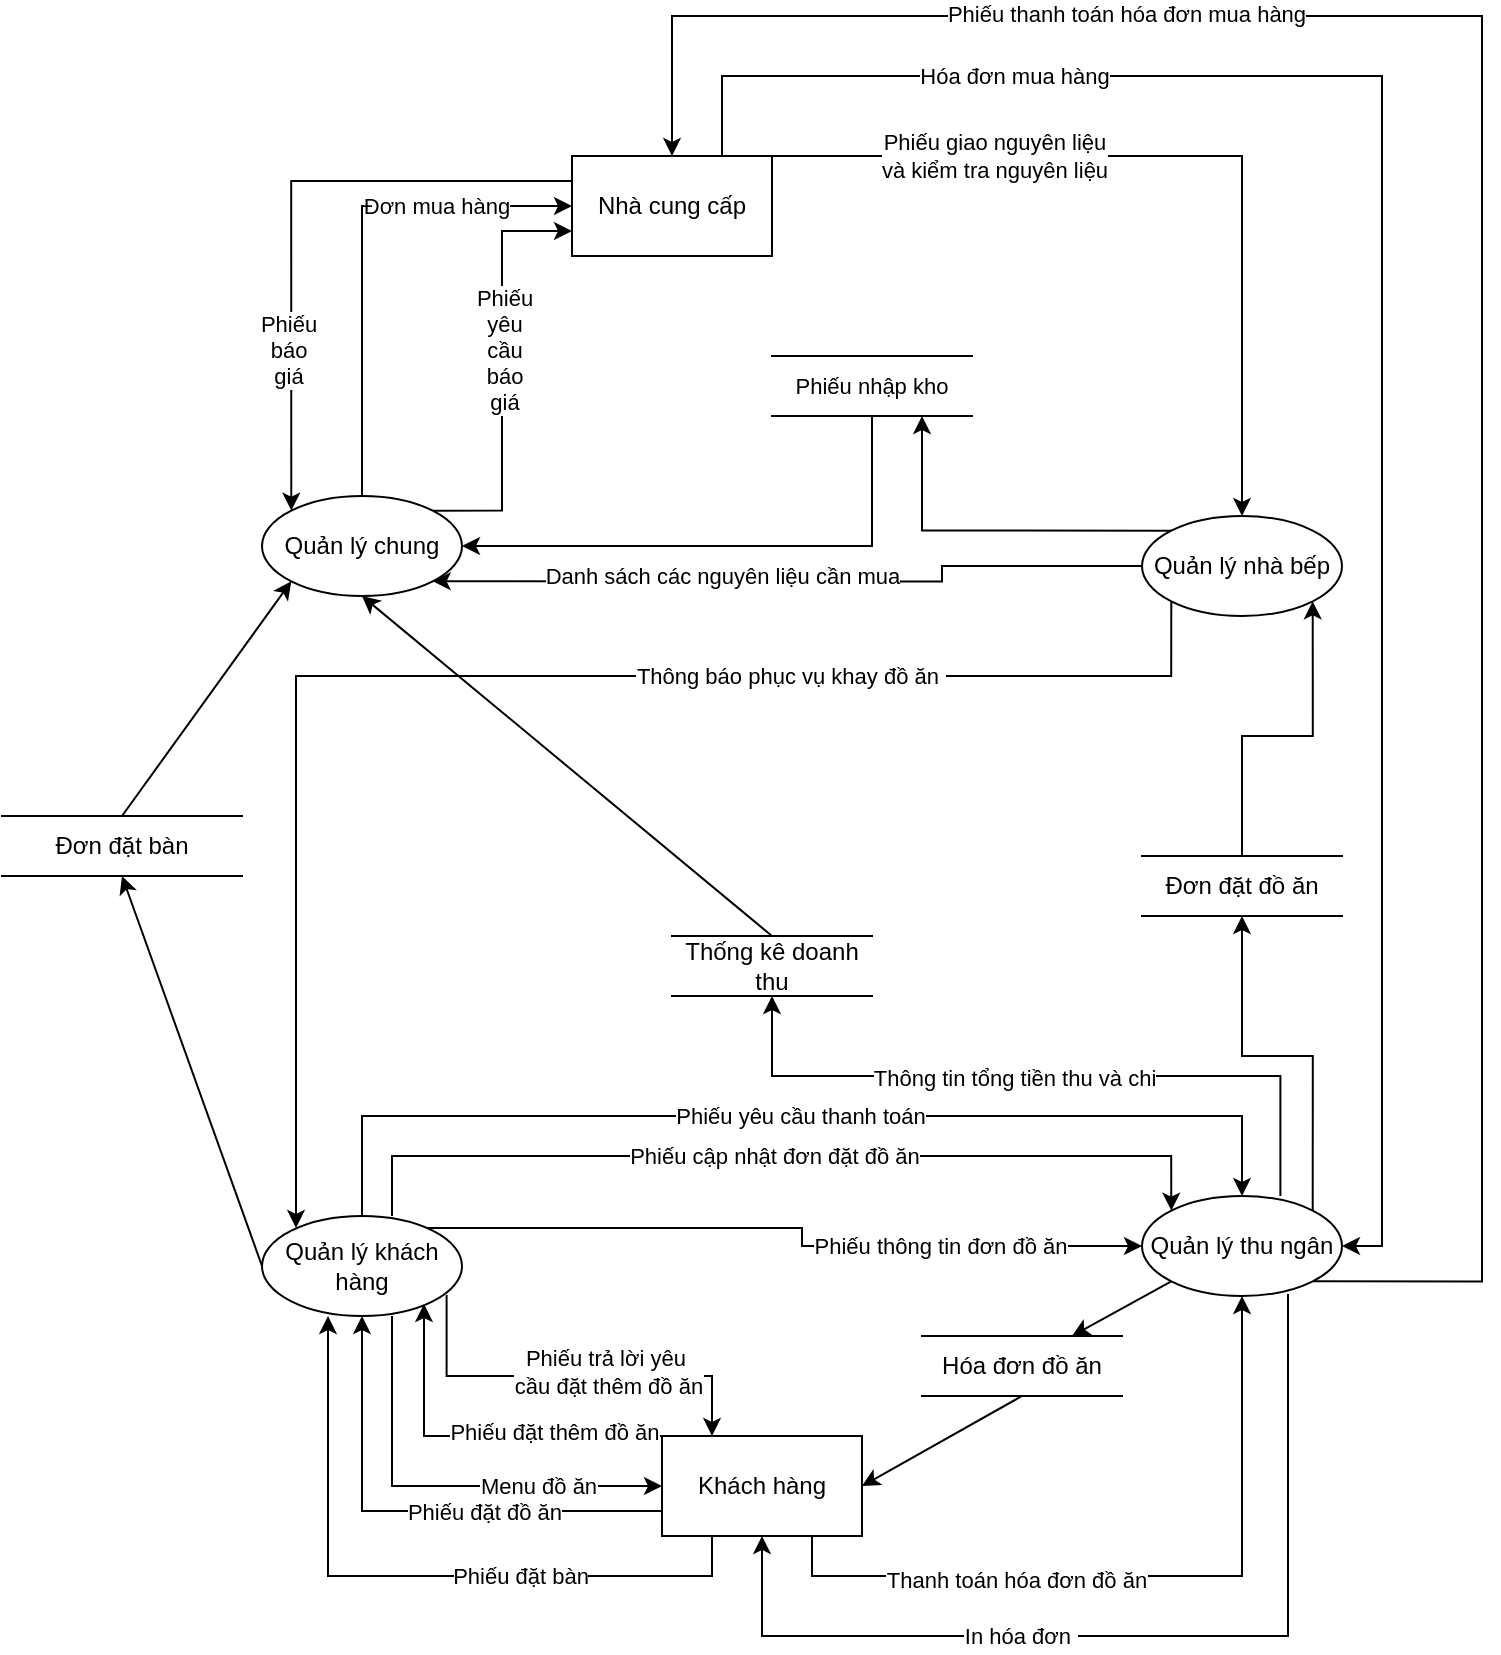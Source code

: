 <mxfile version="22.1.0" type="github">
  <diagram name="Page-1" id="wQ4_0gjlYaH9XEFOojCG">
    <mxGraphModel dx="1518" dy="665" grid="1" gridSize="10" guides="1" tooltips="1" connect="1" arrows="1" fold="1" page="1" pageScale="1" pageWidth="850" pageHeight="1100" math="0" shadow="0">
      <root>
        <mxCell id="0" />
        <mxCell id="1" parent="0" />
        <mxCell id="UnlSmL4kvAHs_l4UPPk3-31" style="edgeStyle=orthogonalEdgeStyle;rounded=0;orthogonalLoop=1;jettySize=auto;html=1;exitX=0;exitY=0;exitDx=0;exitDy=0;entryX=0.75;entryY=1;entryDx=0;entryDy=0;fontFamily=Helvetica;fontSize=11;fontColor=default;" parent="1" source="UnlSmL4kvAHs_l4UPPk3-1" target="UnlSmL4kvAHs_l4UPPk3-28" edge="1">
          <mxGeometry relative="1" as="geometry" />
        </mxCell>
        <mxCell id="UnlSmL4kvAHs_l4UPPk3-35" style="edgeStyle=orthogonalEdgeStyle;rounded=0;orthogonalLoop=1;jettySize=auto;html=1;exitX=0;exitY=0.5;exitDx=0;exitDy=0;entryX=1;entryY=1;entryDx=0;entryDy=0;fontFamily=Helvetica;fontSize=11;fontColor=default;" parent="1" source="UnlSmL4kvAHs_l4UPPk3-1" target="UnlSmL4kvAHs_l4UPPk3-2" edge="1">
          <mxGeometry relative="1" as="geometry">
            <Array as="points">
              <mxPoint x="510" y="435" />
              <mxPoint x="510" y="443" />
            </Array>
          </mxGeometry>
        </mxCell>
        <mxCell id="UnlSmL4kvAHs_l4UPPk3-36" value="Danh sách các nguyên liệu cần mua" style="edgeLabel;html=1;align=center;verticalAlign=middle;resizable=0;points=[];fontSize=11;fontFamily=Helvetica;fontColor=default;" parent="UnlSmL4kvAHs_l4UPPk3-35" vertex="1" connectable="0">
          <mxGeometry x="0.284" relative="1" as="geometry">
            <mxPoint x="15" y="-3" as="offset" />
          </mxGeometry>
        </mxCell>
        <mxCell id="UnlSmL4kvAHs_l4UPPk3-1" value="Quản lý nhà bếp" style="shape=ellipse;html=1;dashed=0;whiteSpace=wrap;perimeter=ellipsePerimeter;" parent="1" vertex="1">
          <mxGeometry x="610" y="410" width="100" height="50" as="geometry" />
        </mxCell>
        <mxCell id="UnlSmL4kvAHs_l4UPPk3-10" style="rounded=0;orthogonalLoop=1;jettySize=auto;html=1;exitX=1;exitY=0;exitDx=0;exitDy=0;entryX=0;entryY=0.75;entryDx=0;entryDy=0;edgeStyle=orthogonalEdgeStyle;" parent="1" source="UnlSmL4kvAHs_l4UPPk3-2" target="UnlSmL4kvAHs_l4UPPk3-7" edge="1">
          <mxGeometry relative="1" as="geometry">
            <Array as="points">
              <mxPoint x="290" y="408" />
              <mxPoint x="290" y="268" />
            </Array>
          </mxGeometry>
        </mxCell>
        <mxCell id="UnlSmL4kvAHs_l4UPPk3-11" value="Phiếu &lt;br&gt;yêu &lt;br&gt;cầu &lt;br&gt;báo &lt;br&gt;giá" style="edgeLabel;html=1;align=center;verticalAlign=middle;resizable=0;points=[];" parent="UnlSmL4kvAHs_l4UPPk3-10" vertex="1" connectable="0">
          <mxGeometry x="0.097" y="-1" relative="1" as="geometry">
            <mxPoint as="offset" />
          </mxGeometry>
        </mxCell>
        <mxCell id="UnlSmL4kvAHs_l4UPPk3-13" style="edgeStyle=orthogonalEdgeStyle;rounded=0;orthogonalLoop=1;jettySize=auto;html=1;exitX=0.5;exitY=0;exitDx=0;exitDy=0;entryX=0;entryY=0.5;entryDx=0;entryDy=0;fontFamily=Helvetica;fontSize=11;fontColor=default;" parent="1" source="UnlSmL4kvAHs_l4UPPk3-2" target="UnlSmL4kvAHs_l4UPPk3-7" edge="1">
          <mxGeometry relative="1" as="geometry" />
        </mxCell>
        <mxCell id="UnlSmL4kvAHs_l4UPPk3-14" value="Đơn mua hàng" style="edgeLabel;html=1;align=center;verticalAlign=middle;resizable=0;points=[];fontSize=11;fontFamily=Helvetica;fontColor=default;" parent="UnlSmL4kvAHs_l4UPPk3-13" vertex="1" connectable="0">
          <mxGeometry x="0.327" y="1" relative="1" as="geometry">
            <mxPoint x="16" y="1" as="offset" />
          </mxGeometry>
        </mxCell>
        <mxCell id="UnlSmL4kvAHs_l4UPPk3-2" value="Quản lý chung" style="shape=ellipse;html=1;dashed=0;whiteSpace=wrap;perimeter=ellipsePerimeter;" parent="1" vertex="1">
          <mxGeometry x="170" y="400" width="100" height="50" as="geometry" />
        </mxCell>
        <mxCell id="UnlSmL4kvAHs_l4UPPk3-8" style="rounded=0;orthogonalLoop=1;jettySize=auto;html=1;exitX=0;exitY=0.5;exitDx=0;exitDy=0;entryX=0.5;entryY=1;entryDx=0;entryDy=0;exitPerimeter=0;" parent="1" source="UnlSmL4kvAHs_l4UPPk3-3" target="UnlSmL4kvAHs_l4UPPk3-5" edge="1">
          <mxGeometry relative="1" as="geometry" />
        </mxCell>
        <mxCell id="lvZsF0uy-z1r5dSxkQGM-8" style="edgeStyle=orthogonalEdgeStyle;rounded=0;orthogonalLoop=1;jettySize=auto;html=1;exitX=0.65;exitY=1;exitDx=0;exitDy=0;exitPerimeter=0;entryX=0;entryY=0.5;entryDx=0;entryDy=0;" edge="1" parent="1" source="UnlSmL4kvAHs_l4UPPk3-3" target="UnlSmL4kvAHs_l4UPPk3-6">
          <mxGeometry relative="1" as="geometry" />
        </mxCell>
        <mxCell id="lvZsF0uy-z1r5dSxkQGM-9" value="Menu đồ ăn" style="edgeLabel;html=1;align=center;verticalAlign=middle;resizable=0;points=[];" vertex="1" connectable="0" parent="lvZsF0uy-z1r5dSxkQGM-8">
          <mxGeometry x="0.433" relative="1" as="geometry">
            <mxPoint as="offset" />
          </mxGeometry>
        </mxCell>
        <mxCell id="lvZsF0uy-z1r5dSxkQGM-13" style="edgeStyle=orthogonalEdgeStyle;rounded=0;orthogonalLoop=1;jettySize=auto;html=1;exitX=0.923;exitY=0.791;exitDx=0;exitDy=0;exitPerimeter=0;entryX=0.25;entryY=0;entryDx=0;entryDy=0;" edge="1" parent="1" source="UnlSmL4kvAHs_l4UPPk3-3" target="UnlSmL4kvAHs_l4UPPk3-6">
          <mxGeometry relative="1" as="geometry">
            <Array as="points">
              <mxPoint x="262" y="840" />
              <mxPoint x="395" y="840" />
            </Array>
          </mxGeometry>
        </mxCell>
        <mxCell id="lvZsF0uy-z1r5dSxkQGM-14" value="Phiếu trả lời yêu&amp;nbsp;&lt;br&gt;cầu đặt thêm đồ ăn" style="edgeLabel;html=1;align=center;verticalAlign=middle;resizable=0;points=[];" vertex="1" connectable="0" parent="lvZsF0uy-z1r5dSxkQGM-13">
          <mxGeometry x="0.184" y="2" relative="1" as="geometry">
            <mxPoint as="offset" />
          </mxGeometry>
        </mxCell>
        <mxCell id="lvZsF0uy-z1r5dSxkQGM-15" style="edgeStyle=orthogonalEdgeStyle;rounded=0;orthogonalLoop=1;jettySize=auto;html=1;exitX=0.81;exitY=0.12;exitDx=0;exitDy=0;exitPerimeter=0;entryX=0;entryY=0.5;entryDx=0;entryDy=0;" edge="1" parent="1" source="UnlSmL4kvAHs_l4UPPk3-3" target="UnlSmL4kvAHs_l4UPPk3-4">
          <mxGeometry relative="1" as="geometry" />
        </mxCell>
        <mxCell id="lvZsF0uy-z1r5dSxkQGM-16" value="Phiếu thông tin đơn đồ ăn" style="edgeLabel;html=1;align=center;verticalAlign=middle;resizable=0;points=[];" vertex="1" connectable="0" parent="lvZsF0uy-z1r5dSxkQGM-15">
          <mxGeometry x="-0.325" y="1" relative="1" as="geometry">
            <mxPoint x="134" y="10" as="offset" />
          </mxGeometry>
        </mxCell>
        <mxCell id="lvZsF0uy-z1r5dSxkQGM-25" style="edgeStyle=orthogonalEdgeStyle;rounded=0;orthogonalLoop=1;jettySize=auto;html=1;exitX=0.65;exitY=0;exitDx=0;exitDy=0;exitPerimeter=0;entryX=0;entryY=0;entryDx=0;entryDy=0;" edge="1" parent="1" source="UnlSmL4kvAHs_l4UPPk3-3" target="UnlSmL4kvAHs_l4UPPk3-4">
          <mxGeometry relative="1" as="geometry">
            <Array as="points">
              <mxPoint x="235" y="730" />
              <mxPoint x="624" y="730" />
            </Array>
          </mxGeometry>
        </mxCell>
        <mxCell id="lvZsF0uy-z1r5dSxkQGM-27" value="Phiếu cập nhật đơn đặt đồ ăn" style="edgeLabel;html=1;align=center;verticalAlign=middle;resizable=0;points=[];" vertex="1" connectable="0" parent="lvZsF0uy-z1r5dSxkQGM-25">
          <mxGeometry x="-0.015" relative="1" as="geometry">
            <mxPoint x="1" as="offset" />
          </mxGeometry>
        </mxCell>
        <mxCell id="lvZsF0uy-z1r5dSxkQGM-33" style="edgeStyle=orthogonalEdgeStyle;rounded=0;orthogonalLoop=1;jettySize=auto;html=1;exitX=0.5;exitY=0;exitDx=0;exitDy=0;exitPerimeter=0;entryX=0.5;entryY=0;entryDx=0;entryDy=0;" edge="1" parent="1" source="UnlSmL4kvAHs_l4UPPk3-3" target="UnlSmL4kvAHs_l4UPPk3-4">
          <mxGeometry relative="1" as="geometry">
            <Array as="points">
              <mxPoint x="220" y="710" />
              <mxPoint x="660" y="710" />
            </Array>
          </mxGeometry>
        </mxCell>
        <mxCell id="lvZsF0uy-z1r5dSxkQGM-35" value="Phiếu yêu cầu thanh toán" style="edgeLabel;html=1;align=center;verticalAlign=middle;resizable=0;points=[];" vertex="1" connectable="0" parent="lvZsF0uy-z1r5dSxkQGM-33">
          <mxGeometry x="0.016" relative="1" as="geometry">
            <mxPoint as="offset" />
          </mxGeometry>
        </mxCell>
        <mxCell id="UnlSmL4kvAHs_l4UPPk3-3" value="Quản lý khách hàng" style="shape=ellipse;html=1;dashed=0;whiteSpace=wrap;perimeter=ellipsePerimeter;points=[[0,0.5,0,0,0],[0.17,0.12,0,0,0],[0.17,0.88,0,0,0],[0.33,0,0,0,0],[0.33,1,0,0,0],[0.5,0,0,0,0],[0.5,1,0,0,0],[0.65,0,0,0,0],[0.65,1,0,0,0],[0.81,0.12,0,0,0],[0.81,0.88,0,0,0],[1,0.5,0,0,0]];" parent="1" vertex="1">
          <mxGeometry x="170" y="760" width="100" height="50" as="geometry" />
        </mxCell>
        <mxCell id="UnlSmL4kvAHs_l4UPPk3-26" style="edgeStyle=orthogonalEdgeStyle;rounded=0;orthogonalLoop=1;jettySize=auto;html=1;exitX=1;exitY=1;exitDx=0;exitDy=0;entryX=0.5;entryY=0;entryDx=0;entryDy=0;fontFamily=Helvetica;fontSize=11;fontColor=default;" parent="1" source="UnlSmL4kvAHs_l4UPPk3-4" target="UnlSmL4kvAHs_l4UPPk3-7" edge="1">
          <mxGeometry relative="1" as="geometry">
            <Array as="points">
              <mxPoint x="780" y="792" />
              <mxPoint x="780" y="160" />
              <mxPoint x="375" y="160" />
            </Array>
          </mxGeometry>
        </mxCell>
        <mxCell id="UnlSmL4kvAHs_l4UPPk3-27" value="Phiếu thanh toán hóa đơn mua hàng" style="edgeLabel;html=1;align=center;verticalAlign=middle;resizable=0;points=[];fontSize=11;fontFamily=Helvetica;fontColor=default;" parent="UnlSmL4kvAHs_l4UPPk3-26" vertex="1" connectable="0">
          <mxGeometry x="0.502" y="-1" relative="1" as="geometry">
            <mxPoint as="offset" />
          </mxGeometry>
        </mxCell>
        <mxCell id="lvZsF0uy-z1r5dSxkQGM-20" style="edgeStyle=orthogonalEdgeStyle;rounded=0;orthogonalLoop=1;jettySize=auto;html=1;exitX=1;exitY=0;exitDx=0;exitDy=0;entryX=0.5;entryY=1;entryDx=0;entryDy=0;" edge="1" parent="1" source="UnlSmL4kvAHs_l4UPPk3-4" target="lvZsF0uy-z1r5dSxkQGM-19">
          <mxGeometry relative="1" as="geometry" />
        </mxCell>
        <mxCell id="lvZsF0uy-z1r5dSxkQGM-37" style="rounded=0;orthogonalLoop=1;jettySize=auto;html=1;exitX=0;exitY=1;exitDx=0;exitDy=0;entryX=0.75;entryY=0;entryDx=0;entryDy=0;" edge="1" parent="1" source="UnlSmL4kvAHs_l4UPPk3-4" target="lvZsF0uy-z1r5dSxkQGM-36">
          <mxGeometry relative="1" as="geometry" />
        </mxCell>
        <mxCell id="lvZsF0uy-z1r5dSxkQGM-42" style="edgeStyle=orthogonalEdgeStyle;rounded=0;orthogonalLoop=1;jettySize=auto;html=1;exitX=0.73;exitY=0.979;exitDx=0;exitDy=0;entryX=0.5;entryY=1;entryDx=0;entryDy=0;exitPerimeter=0;" edge="1" parent="1" source="UnlSmL4kvAHs_l4UPPk3-4" target="UnlSmL4kvAHs_l4UPPk3-6">
          <mxGeometry relative="1" as="geometry">
            <Array as="points">
              <mxPoint x="683" y="970" />
              <mxPoint x="420" y="970" />
            </Array>
          </mxGeometry>
        </mxCell>
        <mxCell id="lvZsF0uy-z1r5dSxkQGM-43" value="In hóa đơn&amp;nbsp;" style="edgeLabel;html=1;align=center;verticalAlign=middle;resizable=0;points=[];" vertex="1" connectable="0" parent="lvZsF0uy-z1r5dSxkQGM-42">
          <mxGeometry x="0.261" y="4" relative="1" as="geometry">
            <mxPoint y="-4" as="offset" />
          </mxGeometry>
        </mxCell>
        <mxCell id="lvZsF0uy-z1r5dSxkQGM-45" style="edgeStyle=orthogonalEdgeStyle;rounded=0;orthogonalLoop=1;jettySize=auto;html=1;exitX=0.692;exitY=0;exitDx=0;exitDy=0;exitPerimeter=0;" edge="1" parent="1" source="UnlSmL4kvAHs_l4UPPk3-4" target="lvZsF0uy-z1r5dSxkQGM-44">
          <mxGeometry relative="1" as="geometry">
            <Array as="points">
              <mxPoint x="679" y="690" />
              <mxPoint x="425" y="690" />
            </Array>
          </mxGeometry>
        </mxCell>
        <mxCell id="lvZsF0uy-z1r5dSxkQGM-47" value="Thông tin tổng tiền thu và chi" style="edgeLabel;html=1;align=center;verticalAlign=middle;resizable=0;points=[];" vertex="1" connectable="0" parent="lvZsF0uy-z1r5dSxkQGM-45">
          <mxGeometry x="0.098" y="1" relative="1" as="geometry">
            <mxPoint x="1" as="offset" />
          </mxGeometry>
        </mxCell>
        <mxCell id="UnlSmL4kvAHs_l4UPPk3-4" value="Quản lý thu ngân" style="shape=ellipse;html=1;dashed=0;whiteSpace=wrap;perimeter=ellipsePerimeter;" parent="1" vertex="1">
          <mxGeometry x="610" y="750" width="100" height="50" as="geometry" />
        </mxCell>
        <mxCell id="UnlSmL4kvAHs_l4UPPk3-9" style="rounded=0;orthogonalLoop=1;jettySize=auto;html=1;exitX=0.5;exitY=0;exitDx=0;exitDy=0;entryX=0;entryY=1;entryDx=0;entryDy=0;" parent="1" source="UnlSmL4kvAHs_l4UPPk3-5" target="UnlSmL4kvAHs_l4UPPk3-2" edge="1">
          <mxGeometry relative="1" as="geometry" />
        </mxCell>
        <mxCell id="UnlSmL4kvAHs_l4UPPk3-5" value="Đơn đặt bàn" style="html=1;dashed=0;whiteSpace=wrap;shape=partialRectangle;right=0;left=0;" parent="1" vertex="1">
          <mxGeometry x="40" y="560" width="120" height="30" as="geometry" />
        </mxCell>
        <mxCell id="lvZsF0uy-z1r5dSxkQGM-40" style="edgeStyle=orthogonalEdgeStyle;rounded=0;orthogonalLoop=1;jettySize=auto;html=1;exitX=0.75;exitY=1;exitDx=0;exitDy=0;entryX=0.5;entryY=1;entryDx=0;entryDy=0;" edge="1" parent="1" source="UnlSmL4kvAHs_l4UPPk3-6" target="UnlSmL4kvAHs_l4UPPk3-4">
          <mxGeometry relative="1" as="geometry" />
        </mxCell>
        <mxCell id="lvZsF0uy-z1r5dSxkQGM-41" value="Thanh toán hóa đơn đồ ăn" style="edgeLabel;html=1;align=center;verticalAlign=middle;resizable=0;points=[];" vertex="1" connectable="0" parent="lvZsF0uy-z1r5dSxkQGM-40">
          <mxGeometry x="-0.35" y="-2" relative="1" as="geometry">
            <mxPoint as="offset" />
          </mxGeometry>
        </mxCell>
        <mxCell id="UnlSmL4kvAHs_l4UPPk3-6" value="Khách hàng" style="html=1;dashed=0;whiteSpace=wrap;" parent="1" vertex="1">
          <mxGeometry x="370" y="870" width="100" height="50" as="geometry" />
        </mxCell>
        <mxCell id="UnlSmL4kvAHs_l4UPPk3-15" style="edgeStyle=orthogonalEdgeStyle;rounded=0;orthogonalLoop=1;jettySize=auto;html=1;exitX=0;exitY=0.25;exitDx=0;exitDy=0;entryX=0;entryY=0;entryDx=0;entryDy=0;fontFamily=Helvetica;fontSize=11;fontColor=default;" parent="1" source="UnlSmL4kvAHs_l4UPPk3-7" target="UnlSmL4kvAHs_l4UPPk3-2" edge="1">
          <mxGeometry relative="1" as="geometry" />
        </mxCell>
        <mxCell id="UnlSmL4kvAHs_l4UPPk3-17" value="Phiếu&lt;br&gt;báo&lt;br&gt;giá" style="edgeLabel;html=1;align=center;verticalAlign=middle;resizable=0;points=[];fontSize=11;fontFamily=Helvetica;fontColor=default;" parent="UnlSmL4kvAHs_l4UPPk3-15" vertex="1" connectable="0">
          <mxGeometry x="0.307" y="-2" relative="1" as="geometry">
            <mxPoint y="25" as="offset" />
          </mxGeometry>
        </mxCell>
        <mxCell id="UnlSmL4kvAHs_l4UPPk3-18" style="edgeStyle=orthogonalEdgeStyle;rounded=0;orthogonalLoop=1;jettySize=auto;html=1;exitX=1;exitY=0;exitDx=0;exitDy=0;entryX=0.5;entryY=0;entryDx=0;entryDy=0;fontFamily=Helvetica;fontSize=11;fontColor=default;" parent="1" source="UnlSmL4kvAHs_l4UPPk3-7" target="UnlSmL4kvAHs_l4UPPk3-1" edge="1">
          <mxGeometry relative="1" as="geometry">
            <Array as="points">
              <mxPoint x="660" y="230" />
            </Array>
          </mxGeometry>
        </mxCell>
        <mxCell id="UnlSmL4kvAHs_l4UPPk3-19" value="Phiếu giao nguyên liệu&lt;br&gt;và kiểm tra nguyên liệu" style="edgeLabel;html=1;align=center;verticalAlign=middle;resizable=0;points=[];fontSize=11;fontFamily=Helvetica;fontColor=default;" parent="UnlSmL4kvAHs_l4UPPk3-18" vertex="1" connectable="0">
          <mxGeometry x="-0.586" y="-1" relative="1" as="geometry">
            <mxPoint x="25" y="-1" as="offset" />
          </mxGeometry>
        </mxCell>
        <mxCell id="UnlSmL4kvAHs_l4UPPk3-24" style="edgeStyle=orthogonalEdgeStyle;rounded=0;orthogonalLoop=1;jettySize=auto;html=1;exitX=0.75;exitY=0;exitDx=0;exitDy=0;entryX=1;entryY=0.5;entryDx=0;entryDy=0;fontFamily=Helvetica;fontSize=11;fontColor=default;" parent="1" source="UnlSmL4kvAHs_l4UPPk3-7" target="UnlSmL4kvAHs_l4UPPk3-4" edge="1">
          <mxGeometry relative="1" as="geometry">
            <Array as="points">
              <mxPoint x="400" y="190" />
              <mxPoint x="730" y="190" />
              <mxPoint x="730" y="775" />
            </Array>
          </mxGeometry>
        </mxCell>
        <mxCell id="UnlSmL4kvAHs_l4UPPk3-25" value="Hóa đơn mua hàng" style="edgeLabel;html=1;align=center;verticalAlign=middle;resizable=0;points=[];fontSize=11;fontFamily=Helvetica;fontColor=default;" parent="UnlSmL4kvAHs_l4UPPk3-24" vertex="1" connectable="0">
          <mxGeometry x="-0.621" relative="1" as="geometry">
            <mxPoint x="1" as="offset" />
          </mxGeometry>
        </mxCell>
        <mxCell id="UnlSmL4kvAHs_l4UPPk3-7" value="Nhà cung cấp" style="html=1;dashed=0;whiteSpace=wrap;" parent="1" vertex="1">
          <mxGeometry x="325" y="230" width="100" height="50" as="geometry" />
        </mxCell>
        <mxCell id="UnlSmL4kvAHs_l4UPPk3-30" style="edgeStyle=orthogonalEdgeStyle;rounded=0;orthogonalLoop=1;jettySize=auto;html=1;exitX=0.5;exitY=1;exitDx=0;exitDy=0;entryX=1;entryY=0.5;entryDx=0;entryDy=0;fontFamily=Helvetica;fontSize=11;fontColor=default;" parent="1" source="UnlSmL4kvAHs_l4UPPk3-28" target="UnlSmL4kvAHs_l4UPPk3-2" edge="1">
          <mxGeometry relative="1" as="geometry" />
        </mxCell>
        <mxCell id="UnlSmL4kvAHs_l4UPPk3-28" value="Phiếu nhập kho" style="html=1;dashed=0;whiteSpace=wrap;shape=partialRectangle;right=0;left=0;labelBackgroundColor=default;align=center;verticalAlign=middle;fontFamily=Helvetica;fontSize=11;fontColor=default;fillColor=none;gradientColor=none;" parent="1" vertex="1">
          <mxGeometry x="425" y="330" width="100" height="30" as="geometry" />
        </mxCell>
        <mxCell id="lvZsF0uy-z1r5dSxkQGM-1" style="edgeStyle=orthogonalEdgeStyle;rounded=0;orthogonalLoop=1;jettySize=auto;html=1;exitX=0.25;exitY=1;exitDx=0;exitDy=0;entryX=0.33;entryY=1;entryDx=0;entryDy=0;entryPerimeter=0;" edge="1" parent="1" source="UnlSmL4kvAHs_l4UPPk3-6" target="UnlSmL4kvAHs_l4UPPk3-3">
          <mxGeometry relative="1" as="geometry" />
        </mxCell>
        <mxCell id="lvZsF0uy-z1r5dSxkQGM-2" value="Phiếu đặt bàn" style="edgeLabel;html=1;align=center;verticalAlign=middle;resizable=0;points=[];" vertex="1" connectable="0" parent="lvZsF0uy-z1r5dSxkQGM-1">
          <mxGeometry x="-0.263" y="-1" relative="1" as="geometry">
            <mxPoint x="10" y="1" as="offset" />
          </mxGeometry>
        </mxCell>
        <mxCell id="lvZsF0uy-z1r5dSxkQGM-3" style="edgeStyle=orthogonalEdgeStyle;rounded=0;orthogonalLoop=1;jettySize=auto;html=1;exitX=0;exitY=0.75;exitDx=0;exitDy=0;entryX=0.5;entryY=1;entryDx=0;entryDy=0;entryPerimeter=0;" edge="1" parent="1" source="UnlSmL4kvAHs_l4UPPk3-6" target="UnlSmL4kvAHs_l4UPPk3-3">
          <mxGeometry relative="1" as="geometry" />
        </mxCell>
        <mxCell id="lvZsF0uy-z1r5dSxkQGM-4" value="Phiếu đặt đồ ăn" style="edgeLabel;html=1;align=center;verticalAlign=middle;resizable=0;points=[];" vertex="1" connectable="0" parent="lvZsF0uy-z1r5dSxkQGM-3">
          <mxGeometry x="-0.28" relative="1" as="geometry">
            <mxPoint as="offset" />
          </mxGeometry>
        </mxCell>
        <mxCell id="lvZsF0uy-z1r5dSxkQGM-5" style="edgeStyle=orthogonalEdgeStyle;rounded=0;orthogonalLoop=1;jettySize=auto;html=1;exitX=0;exitY=0;exitDx=0;exitDy=0;entryX=0.81;entryY=0.88;entryDx=0;entryDy=0;entryPerimeter=0;" edge="1" parent="1" source="UnlSmL4kvAHs_l4UPPk3-6" target="UnlSmL4kvAHs_l4UPPk3-3">
          <mxGeometry relative="1" as="geometry">
            <Array as="points">
              <mxPoint x="251" y="870" />
            </Array>
          </mxGeometry>
        </mxCell>
        <mxCell id="lvZsF0uy-z1r5dSxkQGM-6" value="Phiếu đặt thêm đồ ăn" style="edgeLabel;html=1;align=center;verticalAlign=middle;resizable=0;points=[];" vertex="1" connectable="0" parent="lvZsF0uy-z1r5dSxkQGM-5">
          <mxGeometry x="0.179" y="-2" relative="1" as="geometry">
            <mxPoint x="55" as="offset" />
          </mxGeometry>
        </mxCell>
        <mxCell id="lvZsF0uy-z1r5dSxkQGM-21" style="edgeStyle=orthogonalEdgeStyle;rounded=0;orthogonalLoop=1;jettySize=auto;html=1;exitX=0.5;exitY=0;exitDx=0;exitDy=0;entryX=1;entryY=1;entryDx=0;entryDy=0;" edge="1" parent="1" source="lvZsF0uy-z1r5dSxkQGM-19" target="UnlSmL4kvAHs_l4UPPk3-1">
          <mxGeometry relative="1" as="geometry" />
        </mxCell>
        <mxCell id="lvZsF0uy-z1r5dSxkQGM-19" value="Đơn đặt đồ ăn" style="html=1;dashed=0;whiteSpace=wrap;shape=partialRectangle;right=0;left=0;" vertex="1" parent="1">
          <mxGeometry x="610" y="580" width="100" height="30" as="geometry" />
        </mxCell>
        <mxCell id="lvZsF0uy-z1r5dSxkQGM-22" style="edgeStyle=orthogonalEdgeStyle;rounded=0;orthogonalLoop=1;jettySize=auto;html=1;exitX=0;exitY=1;exitDx=0;exitDy=0;entryX=0.17;entryY=0.12;entryDx=0;entryDy=0;entryPerimeter=0;" edge="1" parent="1" source="UnlSmL4kvAHs_l4UPPk3-1" target="UnlSmL4kvAHs_l4UPPk3-3">
          <mxGeometry relative="1" as="geometry">
            <Array as="points">
              <mxPoint x="624" y="490" />
              <mxPoint x="187" y="490" />
            </Array>
          </mxGeometry>
        </mxCell>
        <mxCell id="lvZsF0uy-z1r5dSxkQGM-23" value="Thông báo phục vụ khay đồ ăn&amp;nbsp;" style="edgeLabel;html=1;align=center;verticalAlign=middle;resizable=0;points=[];" vertex="1" connectable="0" parent="lvZsF0uy-z1r5dSxkQGM-22">
          <mxGeometry x="-0.395" relative="1" as="geometry">
            <mxPoint x="-1" as="offset" />
          </mxGeometry>
        </mxCell>
        <mxCell id="lvZsF0uy-z1r5dSxkQGM-38" style="rounded=0;orthogonalLoop=1;jettySize=auto;html=1;exitX=0.5;exitY=1;exitDx=0;exitDy=0;entryX=1;entryY=0.5;entryDx=0;entryDy=0;" edge="1" parent="1" source="lvZsF0uy-z1r5dSxkQGM-36" target="UnlSmL4kvAHs_l4UPPk3-6">
          <mxGeometry relative="1" as="geometry" />
        </mxCell>
        <mxCell id="lvZsF0uy-z1r5dSxkQGM-36" value="Hóa đơn đồ ăn" style="html=1;dashed=0;whiteSpace=wrap;shape=partialRectangle;right=0;left=0;" vertex="1" parent="1">
          <mxGeometry x="500" y="820" width="100" height="30" as="geometry" />
        </mxCell>
        <mxCell id="lvZsF0uy-z1r5dSxkQGM-49" style="rounded=0;orthogonalLoop=1;jettySize=auto;html=1;exitX=0.5;exitY=0;exitDx=0;exitDy=0;entryX=0.5;entryY=1;entryDx=0;entryDy=0;" edge="1" parent="1" source="lvZsF0uy-z1r5dSxkQGM-44" target="UnlSmL4kvAHs_l4UPPk3-2">
          <mxGeometry relative="1" as="geometry" />
        </mxCell>
        <mxCell id="lvZsF0uy-z1r5dSxkQGM-44" value="Thống kê doanh thu" style="html=1;dashed=0;whiteSpace=wrap;shape=partialRectangle;right=0;left=0;" vertex="1" parent="1">
          <mxGeometry x="375" y="620" width="100" height="30" as="geometry" />
        </mxCell>
      </root>
    </mxGraphModel>
  </diagram>
</mxfile>
